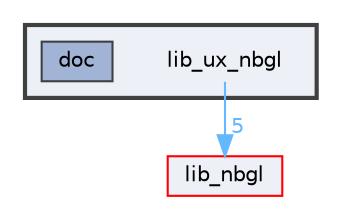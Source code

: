 digraph "lib_ux_nbgl"
{
 // LATEX_PDF_SIZE
  bgcolor="transparent";
  edge [fontname=Helvetica,fontsize=10,labelfontname=Helvetica,labelfontsize=10];
  node [fontname=Helvetica,fontsize=10,shape=box,height=0.2,width=0.4];
  compound=true
  subgraph clusterdir_fdfc4f38db06572e81b3007856c18e9f {
    graph [ bgcolor="#edf0f7", pencolor="grey25", label="", fontname=Helvetica,fontsize=10 style="filled,bold", URL="dir_fdfc4f38db06572e81b3007856c18e9f.html",tooltip=""]
    dir_fdfc4f38db06572e81b3007856c18e9f [shape=plaintext, label="lib_ux_nbgl"];
  dir_666a88ea2afdd914d2d308b9d650823c [label="doc", fillcolor="#a2b4d6", color="grey25", style="filled", URL="dir_666a88ea2afdd914d2d308b9d650823c.html",tooltip=""];
  }
  dir_70f033685b4033bc51223622e499ec5c [label="lib_nbgl", fillcolor="#edf0f7", color="red", style="filled", URL="dir_70f033685b4033bc51223622e499ec5c.html",tooltip=""];
  dir_fdfc4f38db06572e81b3007856c18e9f->dir_70f033685b4033bc51223622e499ec5c [headlabel="5", labeldistance=1.5 headhref="dir_000026_000019.html" color="steelblue1" fontcolor="steelblue1"];
}
